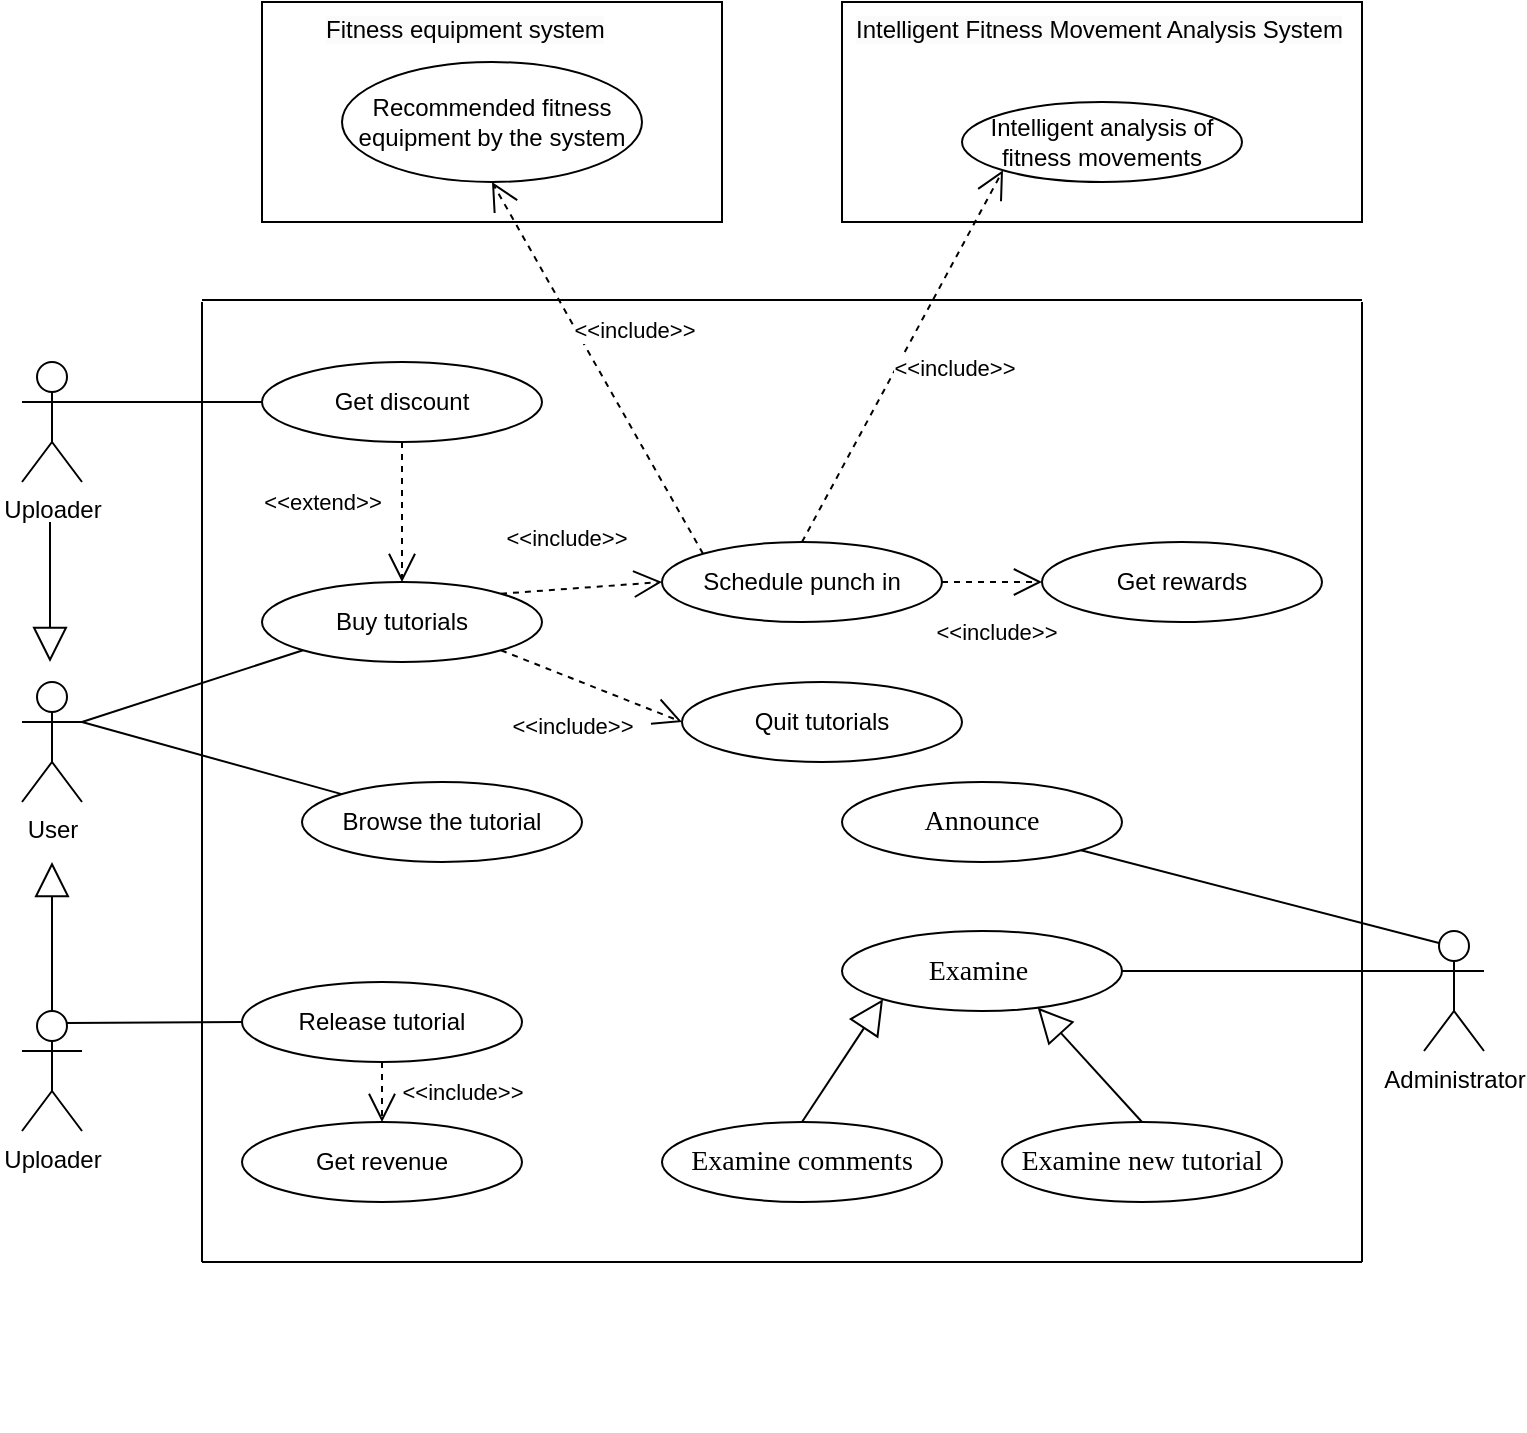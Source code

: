 <mxfile version="22.0.3" type="device">
  <diagram name="第 1 页" id="2JoYq1CiL_ViwrK-kZay">
    <mxGraphModel dx="941" dy="644" grid="1" gridSize="10" guides="1" tooltips="1" connect="1" arrows="1" fold="1" page="1" pageScale="1" pageWidth="827" pageHeight="1169" math="0" shadow="0">
      <root>
        <mxCell id="0" />
        <mxCell id="1" parent="0" />
        <mxCell id="4xrQHPp2DcSXRDmfLi6z-53" value="" style="html=1;whiteSpace=wrap;opacity=0;strokeColor=default;align=center;verticalAlign=middle;fontFamily=Helvetica;fontSize=12;fontColor=default;fillColor=default;labelBorderColor=default;" parent="1" vertex="1">
          <mxGeometry x="240" y="700" width="110" height="50" as="geometry" />
        </mxCell>
        <mxCell id="4xrQHPp2DcSXRDmfLi6z-55" value="" style="rounded=0;whiteSpace=wrap;html=1;opacity=0;strokeColor=default;align=center;verticalAlign=middle;fontFamily=Helvetica;fontSize=12;fontColor=default;fillColor=default;labelBorderColor=default;" parent="1" vertex="1">
          <mxGeometry x="260" y="694" width="120" height="60" as="geometry" />
        </mxCell>
        <mxCell id="4xrQHPp2DcSXRDmfLi6z-57" value="" style="rounded=0;whiteSpace=wrap;html=1;opacity=0;align=center;verticalAlign=middle;fontFamily=Helvetica;fontSize=12;" parent="1" vertex="1">
          <mxGeometry x="90" y="754" width="190" height="40" as="geometry" />
        </mxCell>
        <mxCell id="nkLPv6YQ5zhJVcPbAPPE-1" value="" style="edgeStyle=orthogonalEdgeStyle;rounded=0;orthogonalLoop=1;jettySize=auto;html=1;exitX=0;exitY=0.333;exitDx=0;exitDy=0;exitPerimeter=0;endArrow=none;endFill=0;" parent="1" source="nkLPv6YQ5zhJVcPbAPPE-2" target="nkLPv6YQ5zhJVcPbAPPE-20" edge="1">
          <mxGeometry relative="1" as="geometry" />
        </mxCell>
        <mxCell id="nkLPv6YQ5zhJVcPbAPPE-2" value="Administrator" style="shape=umlActor;verticalLabelPosition=bottom;verticalAlign=top;html=1;outlineConnect=0;" parent="1" vertex="1">
          <mxGeometry x="801" y="544.5" width="30" height="60" as="geometry" />
        </mxCell>
        <mxCell id="nkLPv6YQ5zhJVcPbAPPE-3" value="User" style="shape=umlActor;verticalLabelPosition=bottom;verticalAlign=top;html=1;outlineConnect=0;" parent="1" vertex="1">
          <mxGeometry x="100" y="420" width="30" height="60" as="geometry" />
        </mxCell>
        <mxCell id="nkLPv6YQ5zhJVcPbAPPE-4" value="Uploader" style="shape=umlActor;verticalLabelPosition=bottom;verticalAlign=top;html=1;outlineConnect=0;" parent="1" vertex="1">
          <mxGeometry x="100" y="584.5" width="30" height="60" as="geometry" />
        </mxCell>
        <mxCell id="nkLPv6YQ5zhJVcPbAPPE-5" value="" style="endArrow=block;endSize=15;endFill=0;html=1;rounded=0;exitX=0.5;exitY=0;exitDx=0;exitDy=0;exitPerimeter=0;" parent="1" source="nkLPv6YQ5zhJVcPbAPPE-4" edge="1">
          <mxGeometry width="160" relative="1" as="geometry">
            <mxPoint x="230" y="470" as="sourcePoint" />
            <mxPoint x="115" y="510" as="targetPoint" />
          </mxGeometry>
        </mxCell>
        <mxCell id="nkLPv6YQ5zhJVcPbAPPE-6" value="" style="endArrow=block;endSize=15;endFill=0;html=1;rounded=0;" parent="1" edge="1">
          <mxGeometry width="160" relative="1" as="geometry">
            <mxPoint x="114" y="340" as="sourcePoint" />
            <mxPoint x="114" y="410" as="targetPoint" />
          </mxGeometry>
        </mxCell>
        <mxCell id="nkLPv6YQ5zhJVcPbAPPE-7" value="Release tutorial" style="ellipse;whiteSpace=wrap;html=1;" parent="1" vertex="1">
          <mxGeometry x="210" y="570" width="140" height="40" as="geometry" />
        </mxCell>
        <mxCell id="nkLPv6YQ5zhJVcPbAPPE-8" value="Buy tutorials" style="ellipse;whiteSpace=wrap;html=1;" parent="1" vertex="1">
          <mxGeometry x="220" y="370" width="140" height="40" as="geometry" />
        </mxCell>
        <mxCell id="nkLPv6YQ5zhJVcPbAPPE-9" value="Quit tutorials" style="ellipse;whiteSpace=wrap;html=1;" parent="1" vertex="1">
          <mxGeometry x="430" y="420" width="140" height="40" as="geometry" />
        </mxCell>
        <mxCell id="nkLPv6YQ5zhJVcPbAPPE-10" value="Get rewards" style="ellipse;whiteSpace=wrap;html=1;" parent="1" vertex="1">
          <mxGeometry x="610" y="350" width="140" height="40" as="geometry" />
        </mxCell>
        <mxCell id="nkLPv6YQ5zhJVcPbAPPE-11" value="Schedule punch in" style="ellipse;whiteSpace=wrap;html=1;" parent="1" vertex="1">
          <mxGeometry x="420" y="350" width="140" height="40" as="geometry" />
        </mxCell>
        <mxCell id="nkLPv6YQ5zhJVcPbAPPE-12" value="" style="endArrow=none;endFill=0;endSize=12;html=1;rounded=0;exitX=0.75;exitY=0.1;exitDx=0;exitDy=0;exitPerimeter=0;entryX=0;entryY=0.5;entryDx=0;entryDy=0;" parent="1" source="nkLPv6YQ5zhJVcPbAPPE-4" target="nkLPv6YQ5zhJVcPbAPPE-7" edge="1">
          <mxGeometry width="160" relative="1" as="geometry">
            <mxPoint x="630" y="340" as="sourcePoint" />
            <mxPoint x="790" y="340" as="targetPoint" />
          </mxGeometry>
        </mxCell>
        <mxCell id="nkLPv6YQ5zhJVcPbAPPE-13" value="" style="endArrow=none;endFill=0;endSize=12;html=1;rounded=0;exitX=1;exitY=0.333;exitDx=0;exitDy=0;exitPerimeter=0;entryX=0;entryY=1;entryDx=0;entryDy=0;" parent="1" source="nkLPv6YQ5zhJVcPbAPPE-3" target="nkLPv6YQ5zhJVcPbAPPE-8" edge="1">
          <mxGeometry width="160" relative="1" as="geometry">
            <mxPoint x="210" y="400" as="sourcePoint" />
            <mxPoint x="370" y="340" as="targetPoint" />
          </mxGeometry>
        </mxCell>
        <mxCell id="nkLPv6YQ5zhJVcPbAPPE-14" value="Browse the tutorial" style="ellipse;whiteSpace=wrap;html=1;" parent="1" vertex="1">
          <mxGeometry x="240" y="470" width="140" height="40" as="geometry" />
        </mxCell>
        <mxCell id="nkLPv6YQ5zhJVcPbAPPE-15" value="" style="endArrow=none;endFill=0;endSize=12;html=1;rounded=0;exitX=1;exitY=0.333;exitDx=0;exitDy=0;exitPerimeter=0;" parent="1" source="nkLPv6YQ5zhJVcPbAPPE-3" target="nkLPv6YQ5zhJVcPbAPPE-14" edge="1">
          <mxGeometry width="160" relative="1" as="geometry">
            <mxPoint x="250" y="370" as="sourcePoint" />
            <mxPoint x="360" y="428" as="targetPoint" />
          </mxGeometry>
        </mxCell>
        <mxCell id="nkLPv6YQ5zhJVcPbAPPE-16" value="&amp;lt;&amp;lt;include&amp;gt;&amp;gt;" style="endArrow=open;endSize=12;dashed=1;html=1;rounded=0;exitX=0.5;exitY=1;exitDx=0;exitDy=0;entryX=0.5;entryY=0;entryDx=0;entryDy=0;" parent="1" source="nkLPv6YQ5zhJVcPbAPPE-7" target="nkLPv6YQ5zhJVcPbAPPE-27" edge="1">
          <mxGeometry x="-0.033" y="40" width="160" relative="1" as="geometry">
            <mxPoint x="289.78" y="596.0" as="sourcePoint" />
            <mxPoint x="290" y="660" as="targetPoint" />
            <mxPoint as="offset" />
          </mxGeometry>
        </mxCell>
        <mxCell id="nkLPv6YQ5zhJVcPbAPPE-17" value="&amp;lt;&amp;lt;include&amp;gt;&amp;gt;" style="endArrow=open;endSize=12;dashed=1;html=1;rounded=0;entryX=0;entryY=0.5;entryDx=0;entryDy=0;exitX=1;exitY=0;exitDx=0;exitDy=0;" parent="1" source="nkLPv6YQ5zhJVcPbAPPE-8" target="nkLPv6YQ5zhJVcPbAPPE-11" edge="1">
          <mxGeometry x="-0.146" y="25" width="160" relative="1" as="geometry">
            <mxPoint x="530" y="581.0" as="sourcePoint" />
            <mxPoint x="530" y="641" as="targetPoint" />
            <mxPoint as="offset" />
          </mxGeometry>
        </mxCell>
        <mxCell id="nkLPv6YQ5zhJVcPbAPPE-18" value="&amp;lt;&amp;lt;include&amp;gt;&amp;gt;" style="endArrow=open;endSize=12;dashed=1;html=1;rounded=0;entryX=0;entryY=0.5;entryDx=0;entryDy=0;exitX=1;exitY=1;exitDx=0;exitDy=0;" parent="1" source="nkLPv6YQ5zhJVcPbAPPE-8" target="nkLPv6YQ5zhJVcPbAPPE-9" edge="1">
          <mxGeometry x="-0.046" y="-22" width="160" relative="1" as="geometry">
            <mxPoint x="460" y="428" as="sourcePoint" />
            <mxPoint x="570" y="395" as="targetPoint" />
            <mxPoint as="offset" />
          </mxGeometry>
        </mxCell>
        <mxCell id="nkLPv6YQ5zhJVcPbAPPE-19" value="&amp;lt;&amp;lt;include&amp;gt;&amp;gt;" style="endArrow=open;endSize=12;dashed=1;html=1;rounded=0;entryX=0;entryY=0.5;entryDx=0;entryDy=0;exitX=1;exitY=0.5;exitDx=0;exitDy=0;" parent="1" source="nkLPv6YQ5zhJVcPbAPPE-11" target="nkLPv6YQ5zhJVcPbAPPE-10" edge="1">
          <mxGeometry x="0.067" y="-25" width="160" relative="1" as="geometry">
            <mxPoint x="460" y="463" as="sourcePoint" />
            <mxPoint x="530" y="465" as="targetPoint" />
            <mxPoint as="offset" />
          </mxGeometry>
        </mxCell>
        <mxCell id="nkLPv6YQ5zhJVcPbAPPE-20" value="&lt;p class=&quot;MsoNormal&quot;&gt;&lt;span style=&quot;mso-spacerun:&#39;yes&#39;;font-family:宋体;mso-ascii-font-family:Calibri;&lt;br/&gt;mso-hansi-font-family:Calibri;mso-bidi-font-family:&#39;Times New Roman&#39;;font-size:10.5pt;&lt;br/&gt;mso-font-kerning:1.0pt;&quot;&gt;&lt;font face=&quot;Calibri&quot;&gt;Examine&amp;nbsp;&lt;/font&gt;&lt;/span&gt;&lt;/p&gt;" style="ellipse;whiteSpace=wrap;html=1;" parent="1" vertex="1">
          <mxGeometry x="510" y="544.5" width="140" height="40" as="geometry" />
        </mxCell>
        <mxCell id="nkLPv6YQ5zhJVcPbAPPE-21" value="&lt;p class=&quot;MsoNormal&quot;&gt;&lt;font face=&quot;Calibri&quot;&gt;&lt;span style=&quot;font-size: 14px;&quot;&gt;Announce&lt;/span&gt;&lt;/font&gt;&lt;br&gt;&lt;/p&gt;" style="ellipse;whiteSpace=wrap;html=1;" parent="1" vertex="1">
          <mxGeometry x="510" y="470" width="140" height="40" as="geometry" />
        </mxCell>
        <mxCell id="nkLPv6YQ5zhJVcPbAPPE-22" value="&lt;p class=&quot;MsoNormal&quot;&gt;&lt;font face=&quot;Calibri&quot;&gt;&lt;span style=&quot;font-size: 14px;&quot;&gt;Examine new tutorial&lt;/span&gt;&lt;/font&gt;&lt;br&gt;&lt;/p&gt;" style="ellipse;whiteSpace=wrap;html=1;" parent="1" vertex="1">
          <mxGeometry x="590" y="640" width="140" height="40" as="geometry" />
        </mxCell>
        <mxCell id="nkLPv6YQ5zhJVcPbAPPE-23" value="&lt;p class=&quot;MsoNormal&quot;&gt;&lt;font face=&quot;Calibri&quot;&gt;&lt;span style=&quot;font-size: 14px;&quot;&gt;Examine comments&lt;/span&gt;&lt;/font&gt;&lt;/p&gt;" style="ellipse;whiteSpace=wrap;html=1;" parent="1" vertex="1">
          <mxGeometry x="420" y="640" width="140" height="40" as="geometry" />
        </mxCell>
        <mxCell id="nkLPv6YQ5zhJVcPbAPPE-24" value="" style="endArrow=block;endSize=15;endFill=0;html=1;rounded=0;exitX=0.5;exitY=0;exitDx=0;exitDy=0;entryX=0.699;entryY=0.958;entryDx=0;entryDy=0;entryPerimeter=0;" parent="1" source="nkLPv6YQ5zhJVcPbAPPE-22" target="nkLPv6YQ5zhJVcPbAPPE-20" edge="1">
          <mxGeometry width="160" relative="1" as="geometry">
            <mxPoint x="85" y="580" as="sourcePoint" />
            <mxPoint x="110" y="490" as="targetPoint" />
          </mxGeometry>
        </mxCell>
        <mxCell id="nkLPv6YQ5zhJVcPbAPPE-25" value="" style="endArrow=block;endSize=15;endFill=0;html=1;rounded=0;exitX=0.5;exitY=0;exitDx=0;exitDy=0;entryX=0;entryY=1;entryDx=0;entryDy=0;" parent="1" source="nkLPv6YQ5zhJVcPbAPPE-23" target="nkLPv6YQ5zhJVcPbAPPE-20" edge="1">
          <mxGeometry width="160" relative="1" as="geometry">
            <mxPoint x="95" y="590" as="sourcePoint" />
            <mxPoint x="530" y="640" as="targetPoint" />
          </mxGeometry>
        </mxCell>
        <mxCell id="nkLPv6YQ5zhJVcPbAPPE-26" value="" style="endArrow=none;endFill=0;endSize=12;html=1;rounded=0;exitX=0.25;exitY=0.1;exitDx=0;exitDy=0;exitPerimeter=0;entryX=1;entryY=1;entryDx=0;entryDy=0;" parent="1" source="nkLPv6YQ5zhJVcPbAPPE-2" target="nkLPv6YQ5zhJVcPbAPPE-21" edge="1">
          <mxGeometry width="160" relative="1" as="geometry">
            <mxPoint x="173" y="586" as="sourcePoint" />
            <mxPoint x="230" y="586" as="targetPoint" />
          </mxGeometry>
        </mxCell>
        <mxCell id="nkLPv6YQ5zhJVcPbAPPE-27" value="Get revenue" style="ellipse;whiteSpace=wrap;html=1;" parent="1" vertex="1">
          <mxGeometry x="210" y="640" width="140" height="40" as="geometry" />
        </mxCell>
        <mxCell id="nkLPv6YQ5zhJVcPbAPPE-28" value="Uploader" style="shape=umlActor;verticalLabelPosition=bottom;verticalAlign=top;html=1;outlineConnect=0;" parent="1" vertex="1">
          <mxGeometry x="100" y="260" width="30" height="60" as="geometry" />
        </mxCell>
        <mxCell id="nkLPv6YQ5zhJVcPbAPPE-29" value="Get discount" style="ellipse;whiteSpace=wrap;html=1;" parent="1" vertex="1">
          <mxGeometry x="220" y="260" width="140" height="40" as="geometry" />
        </mxCell>
        <mxCell id="nkLPv6YQ5zhJVcPbAPPE-30" value="" style="endArrow=none;endFill=0;endSize=12;html=1;rounded=0;exitX=1;exitY=0.333;exitDx=0;exitDy=0;exitPerimeter=0;entryX=0;entryY=0.5;entryDx=0;entryDy=0;" parent="1" source="nkLPv6YQ5zhJVcPbAPPE-28" target="nkLPv6YQ5zhJVcPbAPPE-29" edge="1">
          <mxGeometry width="160" relative="1" as="geometry">
            <mxPoint x="140" y="450" as="sourcePoint" />
            <mxPoint x="251" y="414" as="targetPoint" />
          </mxGeometry>
        </mxCell>
        <mxCell id="nkLPv6YQ5zhJVcPbAPPE-31" value="&amp;lt;&amp;lt;extend&amp;gt;&amp;gt;" style="endArrow=open;endSize=12;dashed=1;html=1;rounded=0;entryX=0.5;entryY=0;entryDx=0;entryDy=0;exitX=0.5;exitY=1;exitDx=0;exitDy=0;" parent="1" source="nkLPv6YQ5zhJVcPbAPPE-29" target="nkLPv6YQ5zhJVcPbAPPE-8" edge="1">
          <mxGeometry x="-0.143" y="-40" width="160" relative="1" as="geometry">
            <mxPoint x="349" y="414" as="sourcePoint" />
            <mxPoint x="440" y="450" as="targetPoint" />
            <mxPoint as="offset" />
          </mxGeometry>
        </mxCell>
        <mxCell id="nkLPv6YQ5zhJVcPbAPPE-32" value="" style="whiteSpace=wrap;html=1;aspect=fixed;opacity=0;strokeColor=default;align=center;verticalAlign=middle;fontFamily=Helvetica;fontSize=12;fontColor=default;fillColor=default;" parent="1" vertex="1">
          <mxGeometry x="540" y="480" width="80" height="80" as="geometry" />
        </mxCell>
        <mxCell id="nkLPv6YQ5zhJVcPbAPPE-33" value="" style="rounded=0;whiteSpace=wrap;html=1;opacity=0;strokeColor=default;align=center;verticalAlign=middle;fontFamily=Helvetica;fontSize=12;fontColor=default;fillColor=default;" parent="1" vertex="1">
          <mxGeometry x="520" y="490" width="120" height="60" as="geometry" />
        </mxCell>
        <mxCell id="nkLPv6YQ5zhJVcPbAPPE-34" value="" style="endArrow=none;html=1;rounded=0;fontFamily=Helvetica;fontSize=12;fontColor=default;" parent="1" edge="1">
          <mxGeometry width="50" height="50" relative="1" as="geometry">
            <mxPoint x="190" y="710" as="sourcePoint" />
            <mxPoint x="770" y="710" as="targetPoint" />
          </mxGeometry>
        </mxCell>
        <mxCell id="nkLPv6YQ5zhJVcPbAPPE-35" value="" style="endArrow=none;html=1;rounded=0;fontFamily=Helvetica;fontSize=12;fontColor=default;" parent="1" edge="1">
          <mxGeometry width="50" height="50" relative="1" as="geometry">
            <mxPoint x="190" y="229" as="sourcePoint" />
            <mxPoint x="770" y="229" as="targetPoint" />
          </mxGeometry>
        </mxCell>
        <mxCell id="nkLPv6YQ5zhJVcPbAPPE-36" value="" style="endArrow=none;html=1;rounded=0;fontFamily=Helvetica;fontSize=12;fontColor=default;" parent="1" edge="1">
          <mxGeometry width="50" height="50" relative="1" as="geometry">
            <mxPoint x="190" y="230" as="sourcePoint" />
            <mxPoint x="190" y="710" as="targetPoint" />
          </mxGeometry>
        </mxCell>
        <mxCell id="nkLPv6YQ5zhJVcPbAPPE-37" value="" style="endArrow=none;html=1;rounded=0;fontFamily=Helvetica;fontSize=12;fontColor=default;" parent="1" edge="1">
          <mxGeometry width="50" height="50" relative="1" as="geometry">
            <mxPoint x="770" y="230" as="sourcePoint" />
            <mxPoint x="770" y="710" as="targetPoint" />
          </mxGeometry>
        </mxCell>
        <mxCell id="nkLPv6YQ5zhJVcPbAPPE-38" value="Intelligent analysis of fitness movements" style="ellipse;whiteSpace=wrap;html=1;" parent="1" vertex="1">
          <mxGeometry x="570" y="130" width="140" height="40" as="geometry" />
        </mxCell>
        <mxCell id="nkLPv6YQ5zhJVcPbAPPE-39" value="&amp;lt;&amp;lt;include&amp;gt;&amp;gt;" style="endArrow=open;endSize=12;dashed=1;html=1;rounded=0;entryX=0;entryY=1;entryDx=0;entryDy=0;exitX=0.5;exitY=0;exitDx=0;exitDy=0;" parent="1" source="nkLPv6YQ5zhJVcPbAPPE-11" target="nkLPv6YQ5zhJVcPbAPPE-38" edge="1">
          <mxGeometry x="0.067" y="-25" width="160" relative="1" as="geometry">
            <mxPoint x="570" y="380" as="sourcePoint" />
            <mxPoint x="620" y="380" as="targetPoint" />
            <mxPoint as="offset" />
          </mxGeometry>
        </mxCell>
        <mxCell id="nkLPv6YQ5zhJVcPbAPPE-40" value="" style="rounded=0;whiteSpace=wrap;html=1;fillColor=none;" parent="1" vertex="1">
          <mxGeometry x="510" y="80" width="260" height="110" as="geometry" />
        </mxCell>
        <mxCell id="nkLPv6YQ5zhJVcPbAPPE-41" value="&lt;span style=&quot;color: rgb(0, 0, 0); font-family: Helvetica; font-size: 12px; font-style: normal; font-variant-ligatures: normal; font-variant-caps: normal; font-weight: 400; letter-spacing: normal; orphans: 2; text-align: center; text-indent: 0px; text-transform: none; widows: 2; word-spacing: 0px; -webkit-text-stroke-width: 0px; background-color: rgb(251, 251, 251); text-decoration-thickness: initial; text-decoration-style: initial; text-decoration-color: initial; float: none; display: inline !important;&quot;&gt;Intelligent Fitness Movement Analysis System&lt;/span&gt;" style="text;whiteSpace=wrap;html=1;" parent="1" vertex="1">
          <mxGeometry x="515" y="80" width="250" height="40" as="geometry" />
        </mxCell>
        <mxCell id="nkLPv6YQ5zhJVcPbAPPE-42" value="Recommended fitness equipment by the system" style="ellipse;whiteSpace=wrap;html=1;" parent="1" vertex="1">
          <mxGeometry x="260" y="110" width="150" height="60" as="geometry" />
        </mxCell>
        <mxCell id="nkLPv6YQ5zhJVcPbAPPE-43" value="" style="rounded=0;whiteSpace=wrap;html=1;fillColor=none;" parent="1" vertex="1">
          <mxGeometry x="220" y="80" width="230" height="110" as="geometry" />
        </mxCell>
        <mxCell id="nkLPv6YQ5zhJVcPbAPPE-44" value="&lt;span style=&quot;color: rgb(0, 0, 0); font-family: Helvetica; font-size: 12px; font-style: normal; font-variant-ligatures: normal; font-variant-caps: normal; font-weight: 400; letter-spacing: normal; orphans: 2; text-align: center; text-indent: 0px; text-transform: none; widows: 2; word-spacing: 0px; -webkit-text-stroke-width: 0px; background-color: rgb(251, 251, 251); text-decoration-thickness: initial; text-decoration-style: initial; text-decoration-color: initial; float: none; display: inline !important;&quot;&gt;Fitness equipment system&lt;/span&gt;" style="text;whiteSpace=wrap;html=1;" parent="1" vertex="1">
          <mxGeometry x="250" y="80" width="170" height="40" as="geometry" />
        </mxCell>
        <mxCell id="nkLPv6YQ5zhJVcPbAPPE-45" value="&amp;lt;&amp;lt;include&amp;gt;&amp;gt;" style="endArrow=open;endSize=12;dashed=1;html=1;rounded=0;exitX=0;exitY=0;exitDx=0;exitDy=0;entryX=0.5;entryY=1;entryDx=0;entryDy=0;" parent="1" source="nkLPv6YQ5zhJVcPbAPPE-11" target="nkLPv6YQ5zhJVcPbAPPE-42" edge="1">
          <mxGeometry x="0.067" y="-25" width="160" relative="1" as="geometry">
            <mxPoint x="500" y="360" as="sourcePoint" />
            <mxPoint x="601" y="174" as="targetPoint" />
            <mxPoint as="offset" />
          </mxGeometry>
        </mxCell>
      </root>
    </mxGraphModel>
  </diagram>
</mxfile>
